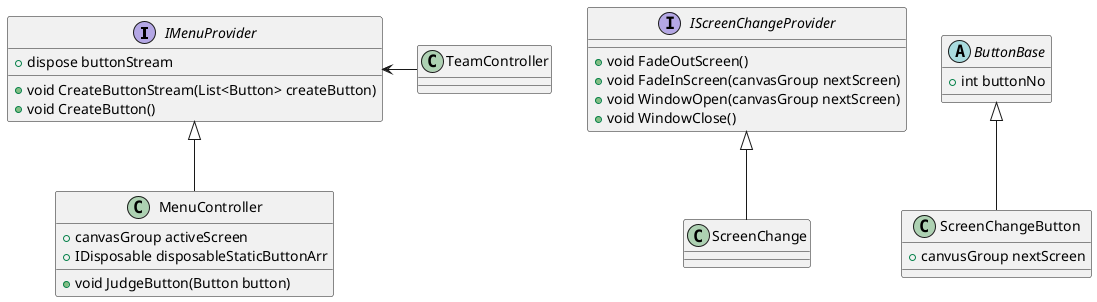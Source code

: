 @startuml Menu
interface IMenuProvider{
    +void CreateButtonStream(List<Button> createButton)
    +dispose buttonStream
    +void CreateButton()
}

class MenuController{
    +canvasGroup activeScreen
    +IDisposable disposableStaticButtonArr
    +void JudgeButton(Button button)
}

class TeamController{
    

}

IMenuProvider <|-- MenuController
IMenuProvider <- TeamController

'キャンバス移動
class ScreenChange
interface IScreenChangeProvider{
    +void FadeOutScreen()
    +void FadeInScreen(canvasGroup nextScreen)
    +void WindowOpen(canvasGroup nextScreen)
    +void WindowClose()
}

IScreenChangeProvider <|-- ScreenChange


abstract ButtonBase{
    +int buttonNo
}

class ScreenChangeButton{
    +canvusGroup nextScreen
}


ButtonBase <|-- ScreenChangeButton


@enduml